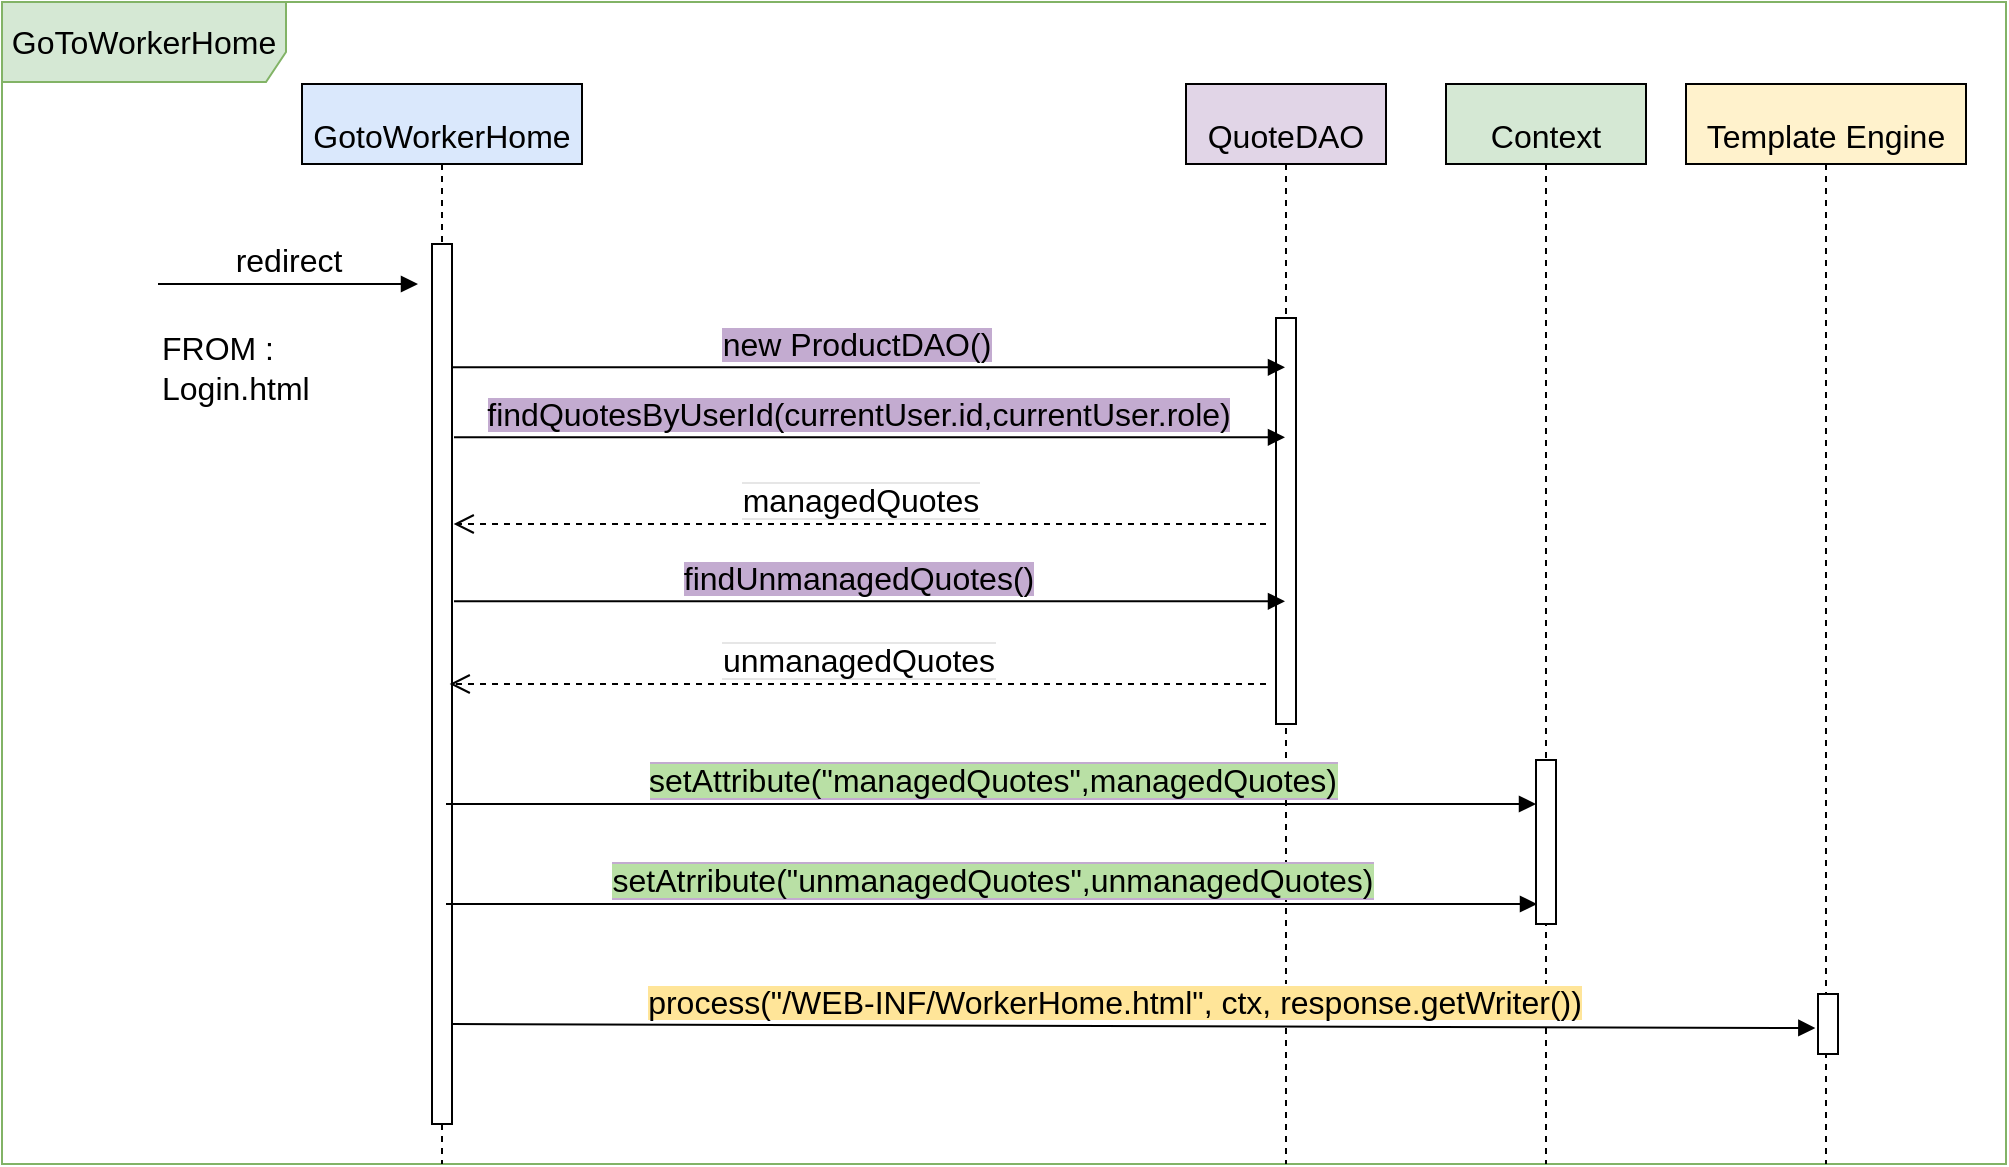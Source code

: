 <mxfile version="18.1.3" type="device"><diagram id="8lv88ZR4mrCCeqeHEAU_" name="Page-1"><mxGraphModel dx="1784" dy="1041" grid="1" gridSize="10" guides="1" tooltips="1" connect="1" arrows="1" fold="1" page="0" pageScale="1" pageWidth="827" pageHeight="1169" math="0" shadow="0"><root><mxCell id="0"/><mxCell id="1" parent="0"/><mxCell id="1Fg2AFdAJ2kEk59hbJvS-36" value="GoToWorkerHome" style="shape=umlFrame;whiteSpace=wrap;html=1;fontSize=16;width=142;height=40;fillColor=#d5e8d4;strokeColor=#82b366;" parent="1" vertex="1"><mxGeometry x="-282" y="-321" width="1002" height="581" as="geometry"/></mxCell><mxCell id="1Fg2AFdAJ2kEk59hbJvS-5" value="&lt;font style=&quot;font-size: 16px;&quot;&gt;GotoWorkerHome&lt;/font&gt;" style="shape=umlLifeline;perimeter=lifelinePerimeter;whiteSpace=wrap;html=1;container=1;collapsible=0;recursiveResize=0;outlineConnect=0;fontSize=33;align=center;fillColor=#dae8fc;strokeColor=#000000;" parent="1" vertex="1"><mxGeometry x="-132" y="-280" width="140" height="540" as="geometry"/></mxCell><mxCell id="1Fg2AFdAJ2kEk59hbJvS-21" value="" style="html=1;points=[];perimeter=orthogonalPerimeter;fontSize=16;" parent="1" vertex="1"><mxGeometry x="-67" y="-200" width="10" height="440" as="geometry"/></mxCell><mxCell id="1Fg2AFdAJ2kEk59hbJvS-13" value="redirect" style="html=1;verticalAlign=bottom;endArrow=block;rounded=0;fontSize=16;" parent="1" edge="1"><mxGeometry width="80" relative="1" as="geometry"><mxPoint x="-204" y="-180" as="sourcePoint"/><mxPoint x="-74" y="-180" as="targetPoint"/></mxGeometry></mxCell><mxCell id="1Fg2AFdAJ2kEk59hbJvS-38" value="FROM :&lt;br&gt;Login.html" style="text;html=1;strokeColor=none;fillColor=none;align=left;verticalAlign=middle;whiteSpace=wrap;rounded=0;fontSize=16;" parent="1" vertex="1"><mxGeometry x="-204" y="-163" width="102" height="50" as="geometry"/></mxCell><mxCell id="1Fg2AFdAJ2kEk59hbJvS-56" value="&lt;span style=&quot;font-size: 16px;&quot;&gt;Context&lt;/span&gt;" style="shape=umlLifeline;perimeter=lifelinePerimeter;whiteSpace=wrap;html=1;container=1;collapsible=0;recursiveResize=0;outlineConnect=0;fontSize=33;align=center;fillColor=#d5e8d4;strokeColor=#000000;" parent="1" vertex="1"><mxGeometry x="440" y="-280" width="100" height="540" as="geometry"/></mxCell><mxCell id="1Fg2AFdAJ2kEk59hbJvS-67" value="" style="html=1;points=[];perimeter=orthogonalPerimeter;fontSize=16;" parent="1Fg2AFdAJ2kEk59hbJvS-56" vertex="1"><mxGeometry x="45" y="338" width="10" height="82" as="geometry"/></mxCell><mxCell id="1Fg2AFdAJ2kEk59hbJvS-69" value="&lt;span style=&quot;font-size: 16px;&quot;&gt;QuoteDAO&lt;/span&gt;" style="shape=umlLifeline;perimeter=lifelinePerimeter;whiteSpace=wrap;html=1;container=1;collapsible=0;recursiveResize=0;outlineConnect=0;fontSize=33;align=center;fillColor=#e1d5e7;strokeColor=#000000;" parent="1" vertex="1"><mxGeometry x="310" y="-280" width="100" height="540" as="geometry"/></mxCell><mxCell id="1Fg2AFdAJ2kEk59hbJvS-70" value="" style="html=1;points=[];perimeter=orthogonalPerimeter;fontSize=16;" parent="1Fg2AFdAJ2kEk59hbJvS-69" vertex="1"><mxGeometry x="45" y="117" width="10" height="203" as="geometry"/></mxCell><mxCell id="1Fg2AFdAJ2kEk59hbJvS-93" value="&lt;span style=&quot;background-color: rgb(255, 255, 255);&quot;&gt;managedQuotes&lt;/span&gt;" style="html=1;verticalAlign=bottom;endArrow=open;dashed=1;endSize=8;rounded=0;labelBackgroundColor=#E6E6E6;fontSize=16;" parent="1Fg2AFdAJ2kEk59hbJvS-69" edge="1"><mxGeometry relative="1" as="geometry"><mxPoint x="40" y="220" as="sourcePoint"/><mxPoint x="-366.167" y="220" as="targetPoint"/></mxGeometry></mxCell><mxCell id="1Fg2AFdAJ2kEk59hbJvS-86" value="&lt;span style=&quot;font-size: 16px;&quot;&gt;Template Engine&lt;/span&gt;" style="shape=umlLifeline;perimeter=lifelinePerimeter;whiteSpace=wrap;html=1;container=1;collapsible=0;recursiveResize=0;outlineConnect=0;fontSize=33;align=center;fillColor=#fff2cc;strokeColor=#000000;" parent="1" vertex="1"><mxGeometry x="560" y="-280" width="140" height="540" as="geometry"/></mxCell><mxCell id="1Fg2AFdAJ2kEk59hbJvS-87" value="" style="html=1;points=[];perimeter=orthogonalPerimeter;fontSize=16;" parent="1Fg2AFdAJ2kEk59hbJvS-86" vertex="1"><mxGeometry x="66" y="455" width="10" height="30" as="geometry"/></mxCell><mxCell id="1Fg2AFdAJ2kEk59hbJvS-88" value="&lt;span style=&quot;background-color: rgb(255, 229, 153);&quot;&gt;process(&quot;/WEB-INF/WorkerHome.html&quot;, ctx, response.getWriter())&lt;/span&gt;" style="html=1;verticalAlign=bottom;endArrow=block;rounded=0;fontSize=16;entryX=-0.133;entryY=0.567;entryDx=0;entryDy=0;entryPerimeter=0;" parent="1" target="1Fg2AFdAJ2kEk59hbJvS-87" edge="1"><mxGeometry x="-0.029" width="80" relative="1" as="geometry"><mxPoint x="-57.0" y="190" as="sourcePoint"/><mxPoint x="620" y="190" as="targetPoint"/><mxPoint as="offset"/></mxGeometry></mxCell><mxCell id="1Fg2AFdAJ2kEk59hbJvS-90" value="&lt;span style=&quot;background-color: rgb(195, 171, 208);&quot;&gt;findQuotesByUserId(currentUser.id,currentUser.role)&lt;/span&gt;" style="html=1;verticalAlign=bottom;endArrow=block;rounded=0;fontSize=16;" parent="1" target="1Fg2AFdAJ2kEk59hbJvS-69" edge="1"><mxGeometry x="-0.029" width="80" relative="1" as="geometry"><mxPoint x="-56" y="-103.33" as="sourcePoint"/><mxPoint x="330.5" y="-103.33" as="targetPoint"/><mxPoint as="offset"/></mxGeometry></mxCell><mxCell id="1Fg2AFdAJ2kEk59hbJvS-91" value="&lt;span style=&quot;background-color: rgb(195, 171, 208);&quot;&gt;findUnmanagedQuotes()&lt;/span&gt;" style="html=1;verticalAlign=bottom;endArrow=block;rounded=0;fontSize=16;" parent="1" edge="1"><mxGeometry x="-0.029" width="80" relative="1" as="geometry"><mxPoint x="-56" y="-21.33" as="sourcePoint"/><mxPoint x="359.5" y="-21.33" as="targetPoint"/><mxPoint as="offset"/></mxGeometry></mxCell><mxCell id="1Fg2AFdAJ2kEk59hbJvS-94" value="&lt;span style=&quot;background-color: rgb(255, 255, 255);&quot;&gt;unmanagedQuotes&lt;/span&gt;" style="html=1;verticalAlign=bottom;endArrow=open;dashed=1;endSize=8;rounded=0;labelBackgroundColor=#E6E6E6;fontSize=16;" parent="1" edge="1"><mxGeometry relative="1" as="geometry"><mxPoint x="350" y="20" as="sourcePoint"/><mxPoint x="-58.167" y="20" as="targetPoint"/></mxGeometry></mxCell><mxCell id="1Fg2AFdAJ2kEk59hbJvS-68" value="&lt;span style=&quot;background-color: rgb(195, 171, 208);&quot;&gt;new ProductDAO()&lt;/span&gt;" style="html=1;verticalAlign=bottom;endArrow=block;rounded=0;fontSize=16;" parent="1" target="1Fg2AFdAJ2kEk59hbJvS-69" edge="1"><mxGeometry x="-0.029" width="80" relative="1" as="geometry"><mxPoint x="-57.0" y="-138.33" as="sourcePoint"/><mxPoint x="589" y="-138.83" as="targetPoint"/><mxPoint as="offset"/></mxGeometry></mxCell><mxCell id="1Fg2AFdAJ2kEk59hbJvS-95" value="&lt;span style=&quot;background-color: rgb(185, 224, 165);&quot;&gt;setAttribute(&quot;managedQuotes&quot;,managedQuotes)&lt;/span&gt;" style="html=1;verticalAlign=bottom;endArrow=block;rounded=0;labelBackgroundColor=#C3ABD0;fontSize=16;" parent="1" edge="1"><mxGeometry width="80" relative="1" as="geometry"><mxPoint x="-60" y="80" as="sourcePoint"/><mxPoint x="485" y="80.0" as="targetPoint"/></mxGeometry></mxCell><mxCell id="1Fg2AFdAJ2kEk59hbJvS-96" value="&lt;span style=&quot;background-color: rgb(185, 224, 165);&quot;&gt;setAtrribute(&quot;unmanagedQuotes&quot;,unmanagedQuotes)&lt;/span&gt;" style="html=1;verticalAlign=bottom;endArrow=block;rounded=0;labelBackgroundColor=#C3ABD0;fontSize=16;" parent="1" edge="1"><mxGeometry width="80" relative="1" as="geometry"><mxPoint x="-60" y="130" as="sourcePoint"/><mxPoint x="485.5" y="130" as="targetPoint"/></mxGeometry></mxCell></root></mxGraphModel></diagram></mxfile>